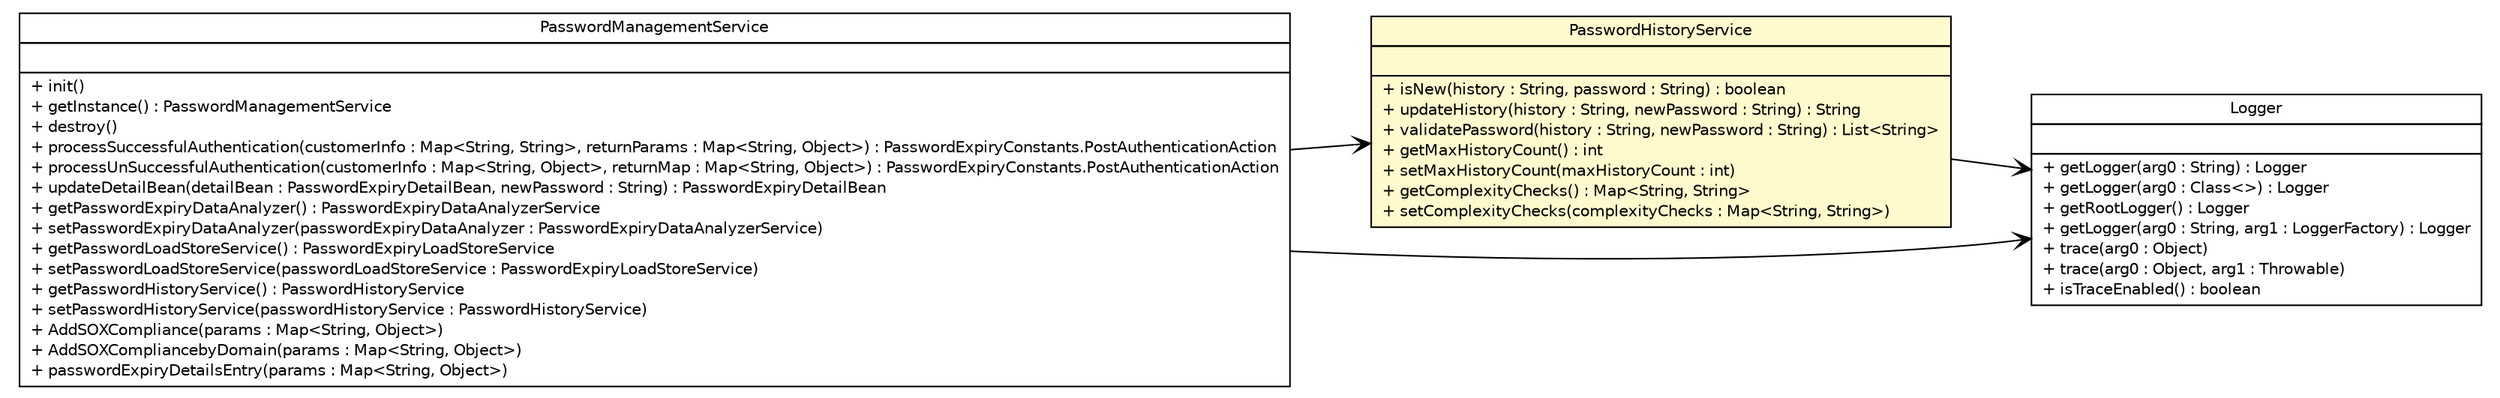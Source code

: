 #!/usr/local/bin/dot
#
# Class diagram 
# Generated by UMLGraph version 5.1 (http://www.umlgraph.org/)
#

digraph G {
	edge [fontname="Helvetica",fontsize=10,labelfontname="Helvetica",labelfontsize=10];
	node [fontname="Helvetica",fontsize=10,shape=plaintext];
	nodesep=0.25;
	ranksep=0.5;
	rankdir=LR;
	// com.inn.headstartdemo.security.mgmt.PasswordHistoryService
	c9539 [label=<<table title="com.inn.headstartdemo.security.mgmt.PasswordHistoryService" border="0" cellborder="1" cellspacing="0" cellpadding="2" port="p" bgcolor="lemonChiffon" href="./PasswordHistoryService.html">
		<tr><td><table border="0" cellspacing="0" cellpadding="1">
<tr><td align="center" balign="center"> PasswordHistoryService </td></tr>
		</table></td></tr>
		<tr><td><table border="0" cellspacing="0" cellpadding="1">
<tr><td align="left" balign="left">  </td></tr>
		</table></td></tr>
		<tr><td><table border="0" cellspacing="0" cellpadding="1">
<tr><td align="left" balign="left"> + isNew(history : String, password : String) : boolean </td></tr>
<tr><td align="left" balign="left"> + updateHistory(history : String, newPassword : String) : String </td></tr>
<tr><td align="left" balign="left"> + validatePassword(history : String, newPassword : String) : List&lt;String&gt; </td></tr>
<tr><td align="left" balign="left"> + getMaxHistoryCount() : int </td></tr>
<tr><td align="left" balign="left"> + setMaxHistoryCount(maxHistoryCount : int) </td></tr>
<tr><td align="left" balign="left"> + getComplexityChecks() : Map&lt;String, String&gt; </td></tr>
<tr><td align="left" balign="left"> + setComplexityChecks(complexityChecks : Map&lt;String, String&gt;) </td></tr>
		</table></td></tr>
		</table>>, fontname="Helvetica", fontcolor="black", fontsize=10.0];
	// com.inn.headstartdemo.security.mgmt.PasswordManagementService
	c9541 [label=<<table title="com.inn.headstartdemo.security.mgmt.PasswordManagementService" border="0" cellborder="1" cellspacing="0" cellpadding="2" port="p" href="./PasswordManagementService.html">
		<tr><td><table border="0" cellspacing="0" cellpadding="1">
<tr><td align="center" balign="center"> PasswordManagementService </td></tr>
		</table></td></tr>
		<tr><td><table border="0" cellspacing="0" cellpadding="1">
<tr><td align="left" balign="left">  </td></tr>
		</table></td></tr>
		<tr><td><table border="0" cellspacing="0" cellpadding="1">
<tr><td align="left" balign="left"> + init() </td></tr>
<tr><td align="left" balign="left"> + getInstance() : PasswordManagementService </td></tr>
<tr><td align="left" balign="left"> + destroy() </td></tr>
<tr><td align="left" balign="left"> + processSuccessfulAuthentication(customerInfo : Map&lt;String, String&gt;, returnParams : Map&lt;String, Object&gt;) : PasswordExpiryConstants.PostAuthenticationAction </td></tr>
<tr><td align="left" balign="left"> + processUnSuccessfulAuthentication(customerInfo : Map&lt;String, Object&gt;, returnMap : Map&lt;String, Object&gt;) : PasswordExpiryConstants.PostAuthenticationAction </td></tr>
<tr><td align="left" balign="left"> + updateDetailBean(detailBean : PasswordExpiryDetailBean, newPassword : String) : PasswordExpiryDetailBean </td></tr>
<tr><td align="left" balign="left"> + getPasswordExpiryDataAnalyzer() : PasswordExpiryDataAnalyzerService </td></tr>
<tr><td align="left" balign="left"> + setPasswordExpiryDataAnalyzer(passwordExpiryDataAnalyzer : PasswordExpiryDataAnalyzerService) </td></tr>
<tr><td align="left" balign="left"> + getPasswordLoadStoreService() : PasswordExpiryLoadStoreService </td></tr>
<tr><td align="left" balign="left"> + setPasswordLoadStoreService(passwordLoadStoreService : PasswordExpiryLoadStoreService) </td></tr>
<tr><td align="left" balign="left"> + getPasswordHistoryService() : PasswordHistoryService </td></tr>
<tr><td align="left" balign="left"> + setPasswordHistoryService(passwordHistoryService : PasswordHistoryService) </td></tr>
<tr><td align="left" balign="left"> + AddSOXCompliance(params : Map&lt;String, Object&gt;) </td></tr>
<tr><td align="left" balign="left"> + AddSOXCompliancebyDomain(params : Map&lt;String, Object&gt;) </td></tr>
<tr><td align="left" balign="left"> + passwordExpiryDetailsEntry(params : Map&lt;String, Object&gt;) </td></tr>
		</table></td></tr>
		</table>>, fontname="Helvetica", fontcolor="black", fontsize=10.0];
	// com.inn.headstartdemo.security.mgmt.PasswordHistoryService NAVASSOC org.apache.log4j.Logger
	c9539:p -> c9796:p [taillabel="", label="", headlabel="", fontname="Helvetica", fontcolor="black", fontsize=10.0, color="black", arrowhead=open];
	// com.inn.headstartdemo.security.mgmt.PasswordManagementService NAVASSOC com.inn.headstartdemo.security.mgmt.PasswordHistoryService
	c9541:p -> c9539:p [taillabel="", label="", headlabel="", fontname="Helvetica", fontcolor="black", fontsize=10.0, color="black", arrowhead=open];
	// com.inn.headstartdemo.security.mgmt.PasswordManagementService NAVASSOC org.apache.log4j.Logger
	c9541:p -> c9796:p [taillabel="", label="", headlabel="", fontname="Helvetica", fontcolor="black", fontsize=10.0, color="black", arrowhead=open];
	// org.apache.log4j.Logger
	c9796 [label=<<table title="org.apache.log4j.Logger" border="0" cellborder="1" cellspacing="0" cellpadding="2" port="p" href="http://java.sun.com/j2se/1.4.2/docs/api/org/apache/log4j/Logger.html">
		<tr><td><table border="0" cellspacing="0" cellpadding="1">
<tr><td align="center" balign="center"> Logger </td></tr>
		</table></td></tr>
		<tr><td><table border="0" cellspacing="0" cellpadding="1">
<tr><td align="left" balign="left">  </td></tr>
		</table></td></tr>
		<tr><td><table border="0" cellspacing="0" cellpadding="1">
<tr><td align="left" balign="left"> + getLogger(arg0 : String) : Logger </td></tr>
<tr><td align="left" balign="left"> + getLogger(arg0 : Class&lt;&gt;) : Logger </td></tr>
<tr><td align="left" balign="left"> + getRootLogger() : Logger </td></tr>
<tr><td align="left" balign="left"> + getLogger(arg0 : String, arg1 : LoggerFactory) : Logger </td></tr>
<tr><td align="left" balign="left"> + trace(arg0 : Object) </td></tr>
<tr><td align="left" balign="left"> + trace(arg0 : Object, arg1 : Throwable) </td></tr>
<tr><td align="left" balign="left"> + isTraceEnabled() : boolean </td></tr>
		</table></td></tr>
		</table>>, fontname="Helvetica", fontcolor="black", fontsize=10.0];
}

